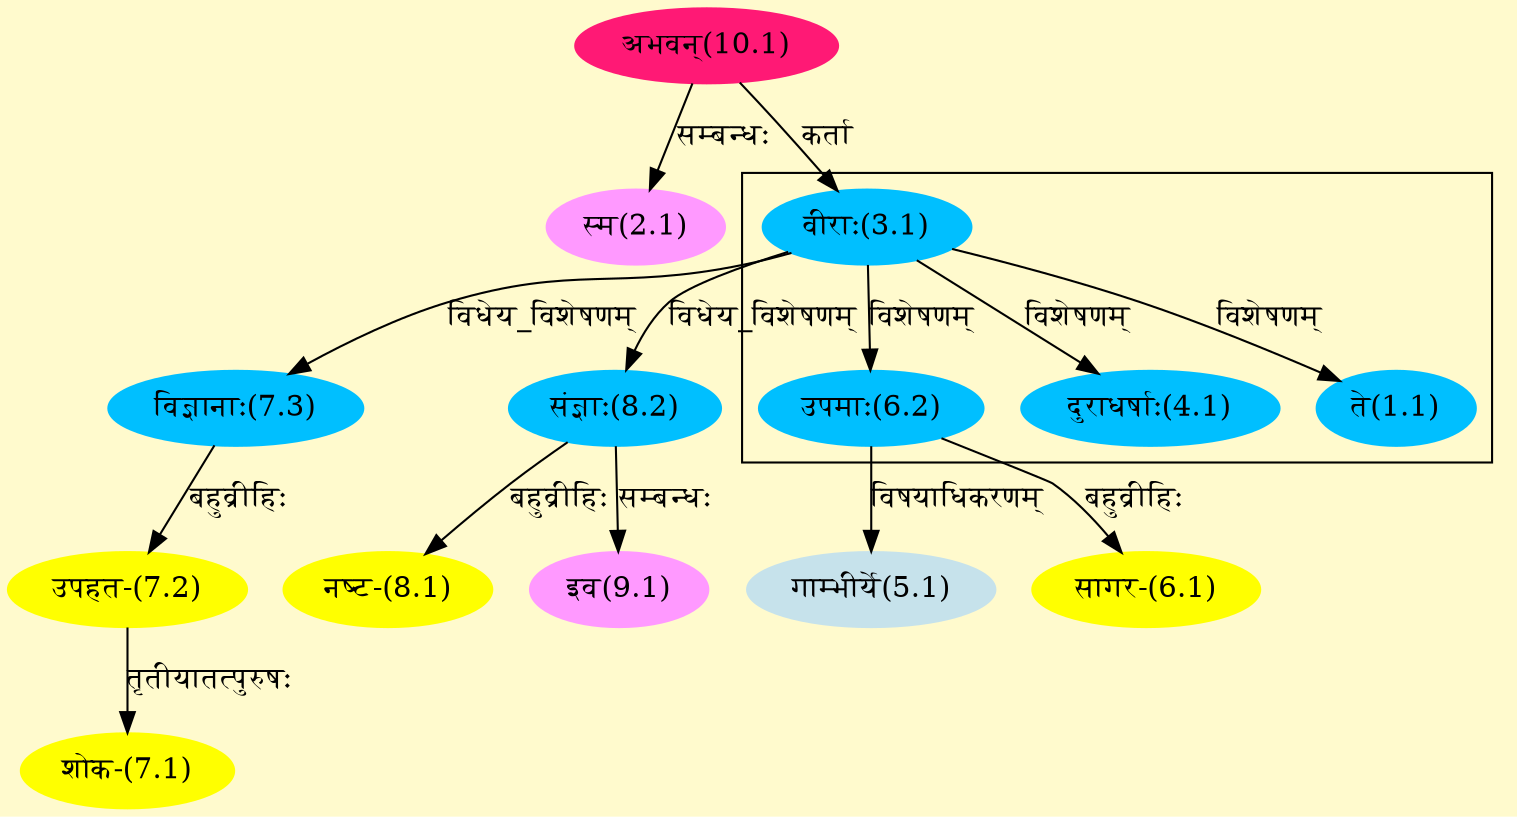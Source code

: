digraph G{
rankdir=BT;
 compound=true;
 bgcolor="lemonchiffon1";

subgraph cluster_1{
Node1_1 [style=filled, color="#00BFFF" label = "ते(1.1)"]
Node3_1 [style=filled, color="#00BFFF" label = "वीराः(3.1)"]
Node4_1 [style=filled, color="#00BFFF" label = "दुराधर्षाः(4.1)"]
Node6_2 [style=filled, color="#00BFFF" label = "उपमाः(6.2)"]

}
Node2_1 [style=filled, color="#FF99FF" label = "स्म(2.1)"]
Node10_1 [style=filled, color="#FF1975" label = "अभवन्(10.1)"]
Node3_1 [style=filled, color="#00BFFF" label = "वीराः(3.1)"]
Node5_1 [style=filled, color="#C6E2EB" label = "गाम्भीर्ये(5.1)"]
Node6_2 [style=filled, color="#00BFFF" label = "उपमाः(6.2)"]
Node6_1 [style=filled, color="#FFFF00" label = "सागर-(6.1)"]
Node7_1 [style=filled, color="#FFFF00" label = "शोक-(7.1)"]
Node7_2 [style=filled, color="#FFFF00" label = "उपहत-(7.2)"]
Node7_3 [style=filled, color="#00BFFF" label = "विज्ञानाः(7.3)"]
Node8_1 [style=filled, color="#FFFF00" label = "नष्ट-(8.1)"]
Node8_2 [style=filled, color="#00BFFF" label = "संज्ञाः(8.2)"]
Node9_1 [style=filled, color="#FF99FF" label = "इव(9.1)"]
/* Start of Relations section */

Node1_1 -> Node3_1 [  label="विशेषणम्"  dir="back" ]
Node2_1 -> Node10_1 [  label="सम्बन्धः"  dir="back" ]
Node3_1 -> Node10_1 [  label="कर्ता"  dir="back" ]
Node4_1 -> Node3_1 [  label="विशेषणम्"  dir="back" ]
Node5_1 -> Node6_2 [  label="विषयाधिकरणम्"  dir="back" ]
Node6_1 -> Node6_2 [  label="बहुव्रीहिः"  dir="back" ]
Node6_2 -> Node3_1 [  label="विशेषणम्"  dir="back" ]
Node7_1 -> Node7_2 [  label="तृतीयातत्पुरुषः"  dir="back" ]
Node7_2 -> Node7_3 [  label="बहुव्रीहिः"  dir="back" ]
Node7_3 -> Node3_1 [  label="विधेय_विशेषणम्"  dir="back" ]
Node8_1 -> Node8_2 [  label="बहुव्रीहिः"  dir="back" ]
Node8_2 -> Node3_1 [  label="विधेय_विशेषणम्"  dir="back" ]
Node9_1 -> Node8_2 [  label="सम्बन्धः"  dir="back" ]
}
